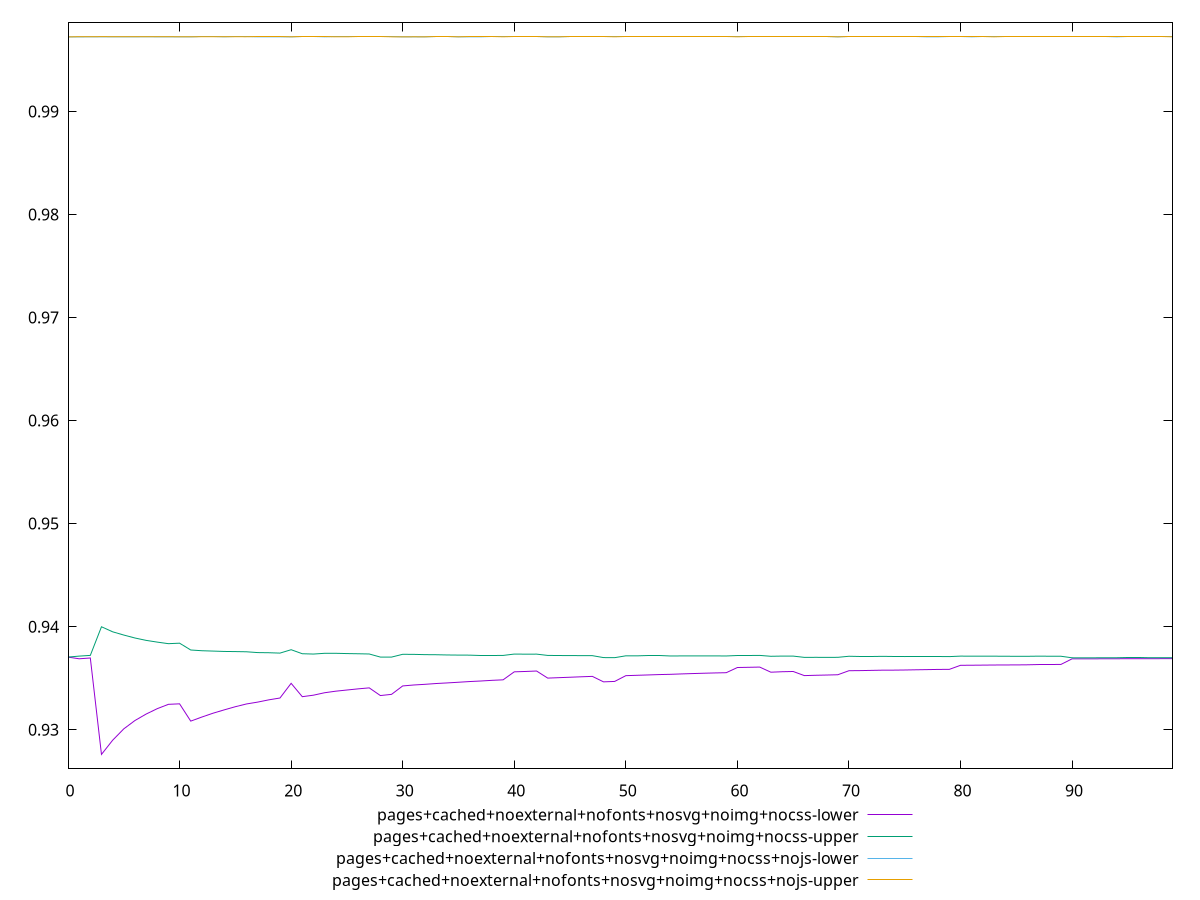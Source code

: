 reset

$pagesCachedNoexternalNofontsNosvgNoimgNocssLower <<EOF
0 0.9370471956511811
1 0.9368810061240972
2 0.9369585266813063
3 0.9276008411437318
4 0.9289748840357891
5 0.9300816450579937
6 0.9308896739392049
7 0.9315155304083304
8 0.9320399837126873
9 0.9324611711865656
10 0.9325095618382102
11 0.9308328872649652
12 0.931228413460023
13 0.9315994329330779
14 0.9319227073284653
15 0.9322301917743997
16 0.9324970613641557
17 0.9326768824434407
18 0.9328962525322169
19 0.9330747390016311
20 0.9344997297068544
21 0.9332026750680895
22 0.9333489357277027
23 0.9335859944140633
24 0.9337364719424835
25 0.9338508141576987
26 0.9339615070902144
27 0.9340586391083372
28 0.9333123707778377
29 0.9334294421884666
30 0.9342465657137968
31 0.9343380854506955
32 0.9344032612807213
33 0.9344806096790125
34 0.9345394421617084
35 0.9346041258474344
36 0.934672103294232
37 0.934724593441675
38 0.9347894711828109
39 0.9348387179659702
40 0.9356148631331638
41 0.9356498930474969
42 0.9356941914926941
43 0.9350065283557626
44 0.9350487694052677
45 0.935090401583485
46 0.9351343426407138
47 0.9351745036802678
48 0.9346425607216873
49 0.9346832657516174
50 0.9352426253765789
51 0.9352785783255331
52 0.9353133311754088
53 0.9353489834639398
54 0.9353734967988285
55 0.9354132263214311
56 0.9354471439124511
57 0.9354790565972775
58 0.9355076380314737
59 0.9355301432217717
60 0.936034319138905
61 0.9360544579805552
62 0.9360764421803799
63 0.9355791310391953
64 0.935624087302965
65 0.9356482826816359
66 0.9352489104724844
67 0.9352802937675224
68 0.9353041972004291
69 0.9353318782872261
70 0.9357232460420225
71 0.935734579439622
72 0.9357547175287826
73 0.9357756095590455
74 0.9357790286078662
75 0.9357930323765706
76 0.9358132456316044
77 0.9358307107946007
78 0.93584825643607
79 0.9358555952434049
80 0.936248540044449
81 0.9362558694788666
82 0.9362662058589994
83 0.9362769398161048
84 0.9362829338769134
85 0.9362865647524905
86 0.936297602034197
87 0.9363233496066811
88 0.9363257540176574
89 0.936333309170011
90 0.9368779218958467
91 0.9368754401864692
92 0.9368779055684452
93 0.9368831960418312
94 0.9368852158067708
95 0.9368887691111804
96 0.9368899244707253
97 0.9368890014557937
98 0.9368932063717158
99 0.936893688351795
EOF

$pagesCachedNoexternalNofontsNosvgNoimgNocssUpper <<EOF
0 0.9370471956511811
1 0.9371405511453542
2 0.9372099810356578
3 0.9399880064191208
4 0.9394996907427168
5 0.9391848526478589
6 0.9388981498201773
7 0.938668592268301
8 0.938499304624756
9 0.9383478352461889
10 0.9383952697054694
11 0.9377344375072068
12 0.937663438145895
13 0.9376288073587415
14 0.9375928857527489
15 0.9375805868577175
16 0.9375608098312669
17 0.9374827483615363
18 0.937468774799493
19 0.9374329686620416
20 0.937761828513456
21 0.9373716595041048
22 0.9373407804000689
23 0.9374128815021786
24 0.9374134848796579
25 0.937387415570115
26 0.9373692164138107
27 0.9373465993084076
28 0.9370471751761928
29 0.9370456494571029
30 0.9373165738213949
31 0.9373094383207852
32 0.9372834418243733
33 0.9372744882022112
34 0.9372514939638736
35 0.937239519214376
36 0.9372350391137798
37 0.9372190818096442
38 0.9372190389197872
39 0.9372065929310637
40 0.9373386166943125
41 0.9373296199092375
42 0.9373326937761702
43 0.9372070594505552
44 0.9371984865015418
45 0.937191593164643
46 0.9371891469605987
47 0.9371849167775855
48 0.9369969065088204
49 0.9369896475378298
50 0.9371691064051035
51 0.9371659831048667
52 0.9371632122532038
53 0.9371628448489567
54 0.9371527983806374
55 0.9371595391007322
56 0.9371613980697758
57 0.9371623751481892
58 0.9371610570610827
59 0.9371544301962249
60 0.9372074110639764
61 0.9372071284817056
62 0.9372095575508202
63 0.9371241009359975
64 0.9371425062665545
65 0.9371423453077437
66 0.937017851464113
67 0.9370222945622864
68 0.9370199855518512
69 0.9370222505569302
70 0.9371272441391293
71 0.9371179976589442
72 0.9371178906508675
73 0.9371190397164131
74 0.9371042326545094
75 0.9370996648098129
76 0.9371018862632345
77 0.9371017773028476
78 0.9371022327653462
79 0.9370931862089766
80 0.9371395338379568
81 0.9371350312631893
82 0.9371338391397441
83 0.9371333600223934
84 0.9371284419918426
85 0.9371215065655056
86 0.9371221650863387
87 0.9371370243040406
88 0.9371295343997356
89 0.9371274240400558
90 0.9369773450501819
91 0.9369739923852833
92 0.9369754970411822
93 0.9369809541524384
94 0.9369819611770646
95 0.9369850693583074
96 0.9369851500447858
97 0.9369833212230095
98 0.9369876536019629
99 0.9369871033348237
EOF

$pagesCachedNoexternalNofontsNosvgNoimgNocssNojsLower <<EOF
0 0.9972379087554812
1 0.9972390448861514
2 0.9972423822236997
3 0.9972465986133239
4 0.9972443133753338
5 0.9972466412763631
6 0.9972459564553784
7 0.9972479517191407
8 0.9972465009325273
9 0.9972458689180204
10 0.9972436323038016
11 0.9972414372265272
12 0.9972467520505935
13 0.9972464865002898
14 0.9972468288127802
15 0.9972466076936846
16 0.9972464018525697
17 0.9972432582444292
18 0.9972437077172795
19 0.9972438502453433
20 0.9972423815779626
21 0.9972451326382366
22 0.9972452829066435
23 0.9972453408342601
24 0.9972431632224837
25 0.9972430959122837
26 0.99724264662702
27 0.997242545034952
28 0.9972427267800502
29 0.9972425424967694
30 0.997241875031801
31 0.997243633628499
32 0.9972421642409306
33 0.9972435700896671
34 0.9972438361257808
35 0.9972423739248165
36 0.9972438746663373
37 0.997243838664872
38 0.9972438917600872
39 0.9972442599687226
40 0.9972442166700293
41 0.9972439644056839
42 0.9972442508356898
43 0.99724444465383
44 0.997244855531881
45 0.9972447456566421
46 0.9972445410051956
47 0.9972442853342369
48 0.9972438646668123
49 0.9972436595794433
50 0.9972434124391946
51 0.9972435067104107
52 0.9972435156259972
53 0.9972435837767917
54 0.9972435953120947
55 0.997243765662549
56 0.9972436792571181
57 0.9972435041197639
58 0.9972433200733072
59 0.9972431867542733
60 0.9972435982529141
61 0.9972435633066471
62 0.9972433994223302
63 0.9972434590442814
64 0.997243690131187
65 0.9972438696186963
66 0.9972438957910957
67 0.9972439550995712
68 0.9972438740036949
69 0.9972435921259524
70 0.997243906233683
71 0.9972439626903357
72 0.9972439589129662
73 0.9972440082888411
74 0.9972440197564523
75 0.9972439587371068
76 0.9972438717875296
77 0.997243829739744
78 0.9972439126808286
79 0.9972438352317845
80 0.9972437239750283
81 0.9972439377166379
82 0.9972436975516115
83 0.9972434931551292
84 0.9972436331508888
85 0.9972436203747121
86 0.9972436775702374
87 0.9972438419433501
88 0.9972437700692672
89 0.997243781906264
90 0.9972440281056004
91 0.9972440630752517
92 0.9972439955723293
93 0.997243949879517
94 0.9972437424500019
95 0.9972439012294682
96 0.9972439307179637
97 0.9972440122635264
98 0.9972438372540527
99 0.9972436362681623
EOF

$pagesCachedNoexternalNofontsNosvgNoimgNocssNojsUpper <<EOF
0 0.9972379087554812
1 0.997258670270625
2 0.9972554660179797
3 0.99726154968346
4 0.9972579935215836
5 0.997258493651659
6 0.9972565705011773
7 0.9972581554106484
8 0.9972563654654458
9 0.9972550521451315
10 0.9972515008763019
11 0.9972499207123025
12 0.9972555289757358
13 0.9972546986615966
14 0.9972544552145045
15 0.9972538058445146
16 0.9972532203272342
17 0.9972498740469412
18 0.9972499946177251
19 0.9972498065651574
20 0.9972477353777659
21 0.9972506322040962
22 0.9972505207757066
23 0.9972503429133768
24 0.9972479649619049
25 0.997247714608441
26 0.9972472299259688
27 0.9972469745111348
28 0.9972469998102454
29 0.997246705860709
30 0.9972455755826838
31 0.9972475301592719
32 0.9972458773977131
33 0.9972472821857019
34 0.9972474776423165
35 0.9972459112177264
36 0.9972475236891486
37 0.9972473898461284
38 0.9972473443064347
39 0.9972477577336785
40 0.9972476422978065
41 0.9972473650553118
42 0.9972476365617107
43 0.9972477709692347
44 0.9972483114343184
45 0.9972481379698256
46 0.9972479004742625
47 0.9972476332426521
48 0.9972472790991644
49 0.9972470449454652
50 0.9972466172843258
51 0.9972466471602458
52 0.9972465912344916
53 0.9972465980480634
54 0.9972465496743693
55 0.9972466876261092
56 0.9972465578944606
57 0.997246365853094
58 0.9972461692279743
59 0.9972460084340755
60 0.9972463240959416
61 0.9972462443785292
62 0.9972460679543007
63 0.9972460832216936
64 0.9972463418589324
65 0.9972465141376645
66 0.9972464969785441
67 0.9972465162019709
68 0.9972464059468
69 0.9972461685565133
70 0.9972463988053463
71 0.9972464187636637
72 0.9972463784229713
73 0.9972463930194325
74 0.9972463694705549
75 0.9972462819543276
76 0.9972461748270776
77 0.9972461047464919
78 0.9972461630594824
79 0.997246065688628
80 0.9972458810747158
81 0.9972461505418234
82 0.9972459501508333
83 0.9972457685792188
84 0.9972459058368938
85 0.9972458649552101
86 0.9972458965201745
87 0.9972460751123303
88 0.9972459850978362
89 0.9972459699273429
90 0.9972461565546727
91 0.9972461666304342
92 0.9972460828276819
93 0.9972460173482743
94 0.9972458419791658
95 0.9972460191555025
96 0.997246025039364
97 0.9972460913553198
98 0.9972459351662258
99 0.9972457635649477
EOF

set key outside below
set xrange [0:99]
set yrange [0.9262076269729372:0.9986547638542546]
set trange [0.9262076269729372:0.9986547638542546]
set terminal svg size 640, 560 enhanced background rgb 'white'
set output "report_00008_2021-01-22T20:58:29.167/meta/scoreEstimate/comparison/sorted/12_vs_13.svg"

plot $pagesCachedNoexternalNofontsNosvgNoimgNocssLower title "pages+cached+noexternal+nofonts+nosvg+noimg+nocss-lower" with line, \
     $pagesCachedNoexternalNofontsNosvgNoimgNocssUpper title "pages+cached+noexternal+nofonts+nosvg+noimg+nocss-upper" with line, \
     $pagesCachedNoexternalNofontsNosvgNoimgNocssNojsLower title "pages+cached+noexternal+nofonts+nosvg+noimg+nocss+nojs-lower" with line, \
     $pagesCachedNoexternalNofontsNosvgNoimgNocssNojsUpper title "pages+cached+noexternal+nofonts+nosvg+noimg+nocss+nojs-upper" with line

reset
